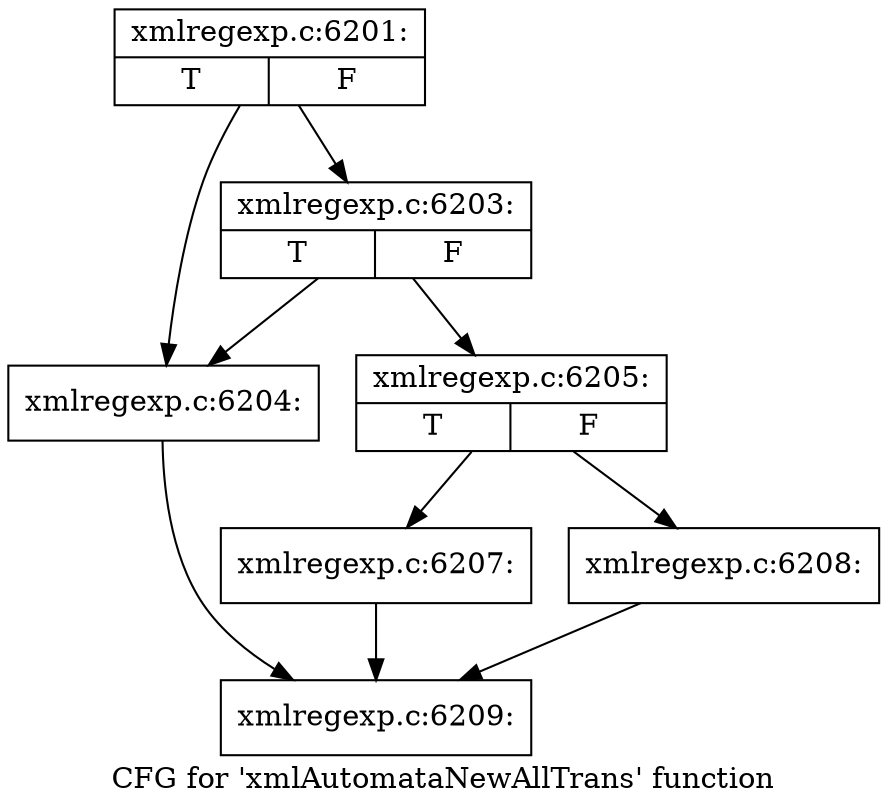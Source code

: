 digraph "CFG for 'xmlAutomataNewAllTrans' function" {
	label="CFG for 'xmlAutomataNewAllTrans' function";

	Node0x4130140 [shape=record,label="{xmlregexp.c:6201:|{<s0>T|<s1>F}}"];
	Node0x4130140 -> Node0x4131180;
	Node0x4130140 -> Node0x4131220;
	Node0x4131220 [shape=record,label="{xmlregexp.c:6203:|{<s0>T|<s1>F}}"];
	Node0x4131220 -> Node0x4131180;
	Node0x4131220 -> Node0x41311d0;
	Node0x4131180 [shape=record,label="{xmlregexp.c:6204:}"];
	Node0x4131180 -> Node0x412e970;
	Node0x41311d0 [shape=record,label="{xmlregexp.c:6205:|{<s0>T|<s1>F}}"];
	Node0x41311d0 -> Node0x4132160;
	Node0x41311d0 -> Node0x41325d0;
	Node0x4132160 [shape=record,label="{xmlregexp.c:6207:}"];
	Node0x4132160 -> Node0x412e970;
	Node0x41325d0 [shape=record,label="{xmlregexp.c:6208:}"];
	Node0x41325d0 -> Node0x412e970;
	Node0x412e970 [shape=record,label="{xmlregexp.c:6209:}"];
}
